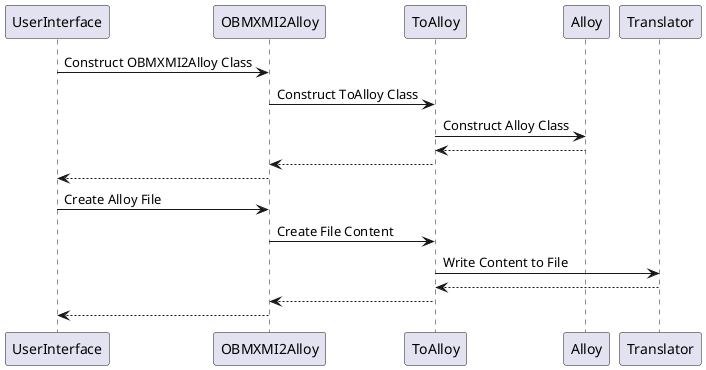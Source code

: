 @startuml
participant UserInterface
participant OBMXMI2Alloy 
participant ToAlloy [[https://ontological-behavior-modeling.github.io/tester/edu/gatech/gtri/obm/translator/alloy/fromxmi/ToAlloy.html]]
participant Alloy [[https://ontological-behavior-modeling.github.io/tester/edu/gatech/gtri/obm/translator/alloy/Alloy.html]]
participant Translator [[https://ontological-behavior-modeling.github.io/tester/edu/gatech/gtri/obm/translator/alloy/fromxmi/Translator.html]]

UserInterface -> OBMXMI2Alloy [[https://ontological-behavior-modeling.github.io/tester/edu/gatech/gtri/obm/translator/alloy/fromxmi/OBMXMI2Alloy.html#%3Cinit%3E(java.lang.String)]]: Construct OBMXMI2Alloy Class
OBMXMI2Alloy -> ToAlloy [[https://ontological-behavior-modeling.github.io/tester/edu/gatech/gtri/obm/translator/alloy/fromxmi/ToAlloy.html#%3Cinit%3E(java.lang.String)]]: Construct ToAlloy Class
ToAlloy -> Alloy [[https://ontological-behavior-modeling.github.io/tester/edu/gatech/gtri/obm/translator/alloy/Alloy.html#%3Cinit%3E(java.lang.String)]]: Construct Alloy Class
Alloy --> ToAlloy
ToAlloy --> OBMXMI2Alloy
OBMXMI2Alloy --> UserInterface
UserInterface -> OBMXMI2Alloy [[https://ontological-behavior-modeling.github.io/tester/edu/gatech/gtri/obm/translator/alloy/fromxmi/OBMXMI2Alloy.html#createAlloyFile(java.io.File,java.lang.String,java.io.File)]]: Create Alloy File
OBMXMI2Alloy -> ToAlloy [[https://ontological-behavior-modeling.github.io/tester/edu/gatech/gtri/obm/translator/alloy/fromxmi/ToAlloy.html#createAlloyFile(java.io.File,java.util.Set)]]: Create File Content
ToAlloy -> Translator [[https://ontological-behavior-modeling.github.io/tester/edu/gatech/gtri/obm/translator/alloy/fromxmi/Translator.html#generateAlsFileContents(edu.gatech.gtri.obm.translator.alloy.tofile.AlloyModule,java.lang.String)]]: Write Content to File
Translator --> ToAlloy
ToAlloy --> OBMXMI2Alloy
OBMXMI2Alloy --> UserInterface
@enduml
